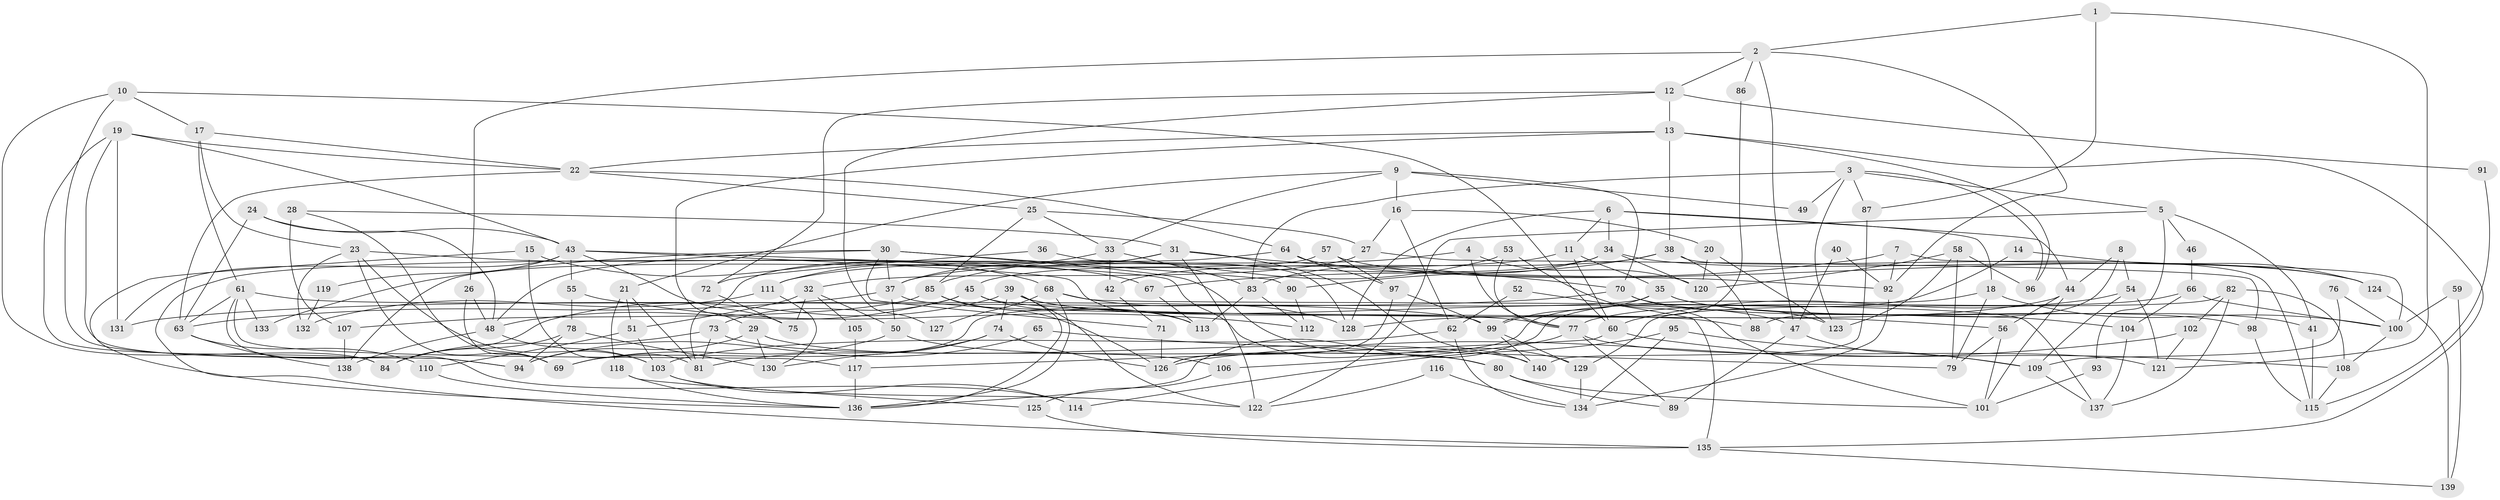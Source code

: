 // Generated by graph-tools (version 1.1) at 2025/26/03/09/25 03:26:11]
// undirected, 140 vertices, 280 edges
graph export_dot {
graph [start="1"]
  node [color=gray90,style=filled];
  1;
  2;
  3;
  4;
  5;
  6;
  7;
  8;
  9;
  10;
  11;
  12;
  13;
  14;
  15;
  16;
  17;
  18;
  19;
  20;
  21;
  22;
  23;
  24;
  25;
  26;
  27;
  28;
  29;
  30;
  31;
  32;
  33;
  34;
  35;
  36;
  37;
  38;
  39;
  40;
  41;
  42;
  43;
  44;
  45;
  46;
  47;
  48;
  49;
  50;
  51;
  52;
  53;
  54;
  55;
  56;
  57;
  58;
  59;
  60;
  61;
  62;
  63;
  64;
  65;
  66;
  67;
  68;
  69;
  70;
  71;
  72;
  73;
  74;
  75;
  76;
  77;
  78;
  79;
  80;
  81;
  82;
  83;
  84;
  85;
  86;
  87;
  88;
  89;
  90;
  91;
  92;
  93;
  94;
  95;
  96;
  97;
  98;
  99;
  100;
  101;
  102;
  103;
  104;
  105;
  106;
  107;
  108;
  109;
  110;
  111;
  112;
  113;
  114;
  115;
  116;
  117;
  118;
  119;
  120;
  121;
  122;
  123;
  124;
  125;
  126;
  127;
  128;
  129;
  130;
  131;
  132;
  133;
  134;
  135;
  136;
  137;
  138;
  139;
  140;
  1 -- 2;
  1 -- 87;
  1 -- 121;
  2 -- 47;
  2 -- 92;
  2 -- 12;
  2 -- 26;
  2 -- 86;
  3 -- 5;
  3 -- 83;
  3 -- 49;
  3 -- 87;
  3 -- 96;
  3 -- 123;
  4 -- 37;
  4 -- 77;
  4 -- 120;
  5 -- 122;
  5 -- 41;
  5 -- 46;
  5 -- 93;
  6 -- 11;
  6 -- 34;
  6 -- 18;
  6 -- 44;
  6 -- 128;
  7 -- 67;
  7 -- 92;
  7 -- 100;
  8 -- 44;
  8 -- 88;
  8 -- 54;
  9 -- 16;
  9 -- 33;
  9 -- 21;
  9 -- 49;
  9 -- 70;
  10 -- 84;
  10 -- 17;
  10 -- 60;
  10 -- 94;
  11 -- 60;
  11 -- 35;
  11 -- 111;
  12 -- 13;
  12 -- 72;
  12 -- 91;
  12 -- 127;
  13 -- 22;
  13 -- 38;
  13 -- 29;
  13 -- 96;
  13 -- 135;
  14 -- 126;
  14 -- 124;
  15 -- 81;
  15 -- 68;
  15 -- 136;
  16 -- 20;
  16 -- 62;
  16 -- 27;
  17 -- 22;
  17 -- 23;
  17 -- 61;
  18 -- 136;
  18 -- 79;
  18 -- 100;
  19 -- 43;
  19 -- 94;
  19 -- 22;
  19 -- 84;
  19 -- 131;
  20 -- 120;
  20 -- 123;
  21 -- 118;
  21 -- 51;
  21 -- 81;
  22 -- 63;
  22 -- 25;
  22 -- 64;
  23 -- 103;
  23 -- 69;
  23 -- 67;
  23 -- 132;
  24 -- 48;
  24 -- 43;
  24 -- 63;
  25 -- 85;
  25 -- 27;
  25 -- 33;
  26 -- 48;
  26 -- 69;
  27 -- 32;
  27 -- 98;
  28 -- 31;
  28 -- 107;
  28 -- 69;
  29 -- 94;
  29 -- 130;
  29 -- 140;
  30 -- 37;
  30 -- 48;
  30 -- 71;
  30 -- 90;
  30 -- 129;
  30 -- 133;
  31 -- 81;
  31 -- 70;
  31 -- 37;
  31 -- 122;
  31 -- 140;
  32 -- 50;
  32 -- 51;
  32 -- 75;
  32 -- 105;
  33 -- 42;
  33 -- 83;
  33 -- 111;
  34 -- 120;
  34 -- 45;
  34 -- 83;
  34 -- 124;
  35 -- 69;
  35 -- 99;
  35 -- 41;
  35 -- 104;
  36 -- 72;
  36 -- 128;
  37 -- 50;
  37 -- 63;
  37 -- 88;
  38 -- 115;
  38 -- 90;
  38 -- 42;
  38 -- 88;
  39 -- 136;
  39 -- 74;
  39 -- 47;
  39 -- 77;
  39 -- 84;
  39 -- 122;
  40 -- 92;
  40 -- 47;
  41 -- 115;
  42 -- 71;
  43 -- 113;
  43 -- 131;
  43 -- 55;
  43 -- 75;
  43 -- 80;
  43 -- 119;
  44 -- 128;
  44 -- 56;
  44 -- 101;
  45 -- 113;
  45 -- 56;
  45 -- 48;
  45 -- 73;
  46 -- 66;
  47 -- 109;
  47 -- 89;
  48 -- 103;
  48 -- 138;
  50 -- 69;
  50 -- 80;
  51 -- 103;
  51 -- 110;
  52 -- 135;
  52 -- 62;
  53 -- 77;
  53 -- 101;
  53 -- 85;
  54 -- 60;
  54 -- 109;
  54 -- 121;
  55 -- 78;
  55 -- 112;
  56 -- 101;
  56 -- 79;
  57 -- 97;
  57 -- 138;
  57 -- 124;
  58 -- 79;
  58 -- 96;
  58 -- 120;
  58 -- 123;
  59 -- 139;
  59 -- 100;
  60 -- 117;
  60 -- 108;
  61 -- 63;
  61 -- 99;
  61 -- 114;
  61 -- 117;
  61 -- 133;
  62 -- 134;
  62 -- 103;
  63 -- 110;
  63 -- 138;
  64 -- 97;
  64 -- 92;
  64 -- 135;
  65 -- 79;
  65 -- 94;
  66 -- 100;
  66 -- 77;
  66 -- 104;
  67 -- 113;
  68 -- 137;
  68 -- 136;
  68 -- 127;
  68 -- 128;
  70 -- 123;
  70 -- 98;
  70 -- 131;
  71 -- 126;
  72 -- 75;
  73 -- 84;
  73 -- 81;
  73 -- 106;
  74 -- 81;
  74 -- 130;
  74 -- 126;
  76 -- 100;
  76 -- 109;
  77 -- 121;
  77 -- 89;
  77 -- 106;
  78 -- 130;
  78 -- 84;
  78 -- 94;
  80 -- 89;
  80 -- 101;
  82 -- 129;
  82 -- 108;
  82 -- 102;
  82 -- 137;
  83 -- 112;
  83 -- 113;
  85 -- 126;
  85 -- 107;
  85 -- 113;
  86 -- 99;
  87 -- 140;
  90 -- 112;
  91 -- 115;
  92 -- 134;
  93 -- 101;
  95 -- 114;
  95 -- 109;
  95 -- 134;
  97 -- 99;
  97 -- 126;
  98 -- 115;
  99 -- 140;
  99 -- 129;
  100 -- 108;
  102 -- 121;
  102 -- 126;
  103 -- 122;
  103 -- 114;
  104 -- 137;
  105 -- 117;
  106 -- 125;
  107 -- 138;
  108 -- 115;
  109 -- 137;
  110 -- 136;
  111 -- 130;
  111 -- 132;
  116 -- 134;
  116 -- 122;
  117 -- 136;
  118 -- 136;
  118 -- 125;
  119 -- 132;
  124 -- 139;
  125 -- 135;
  129 -- 134;
  135 -- 139;
}
